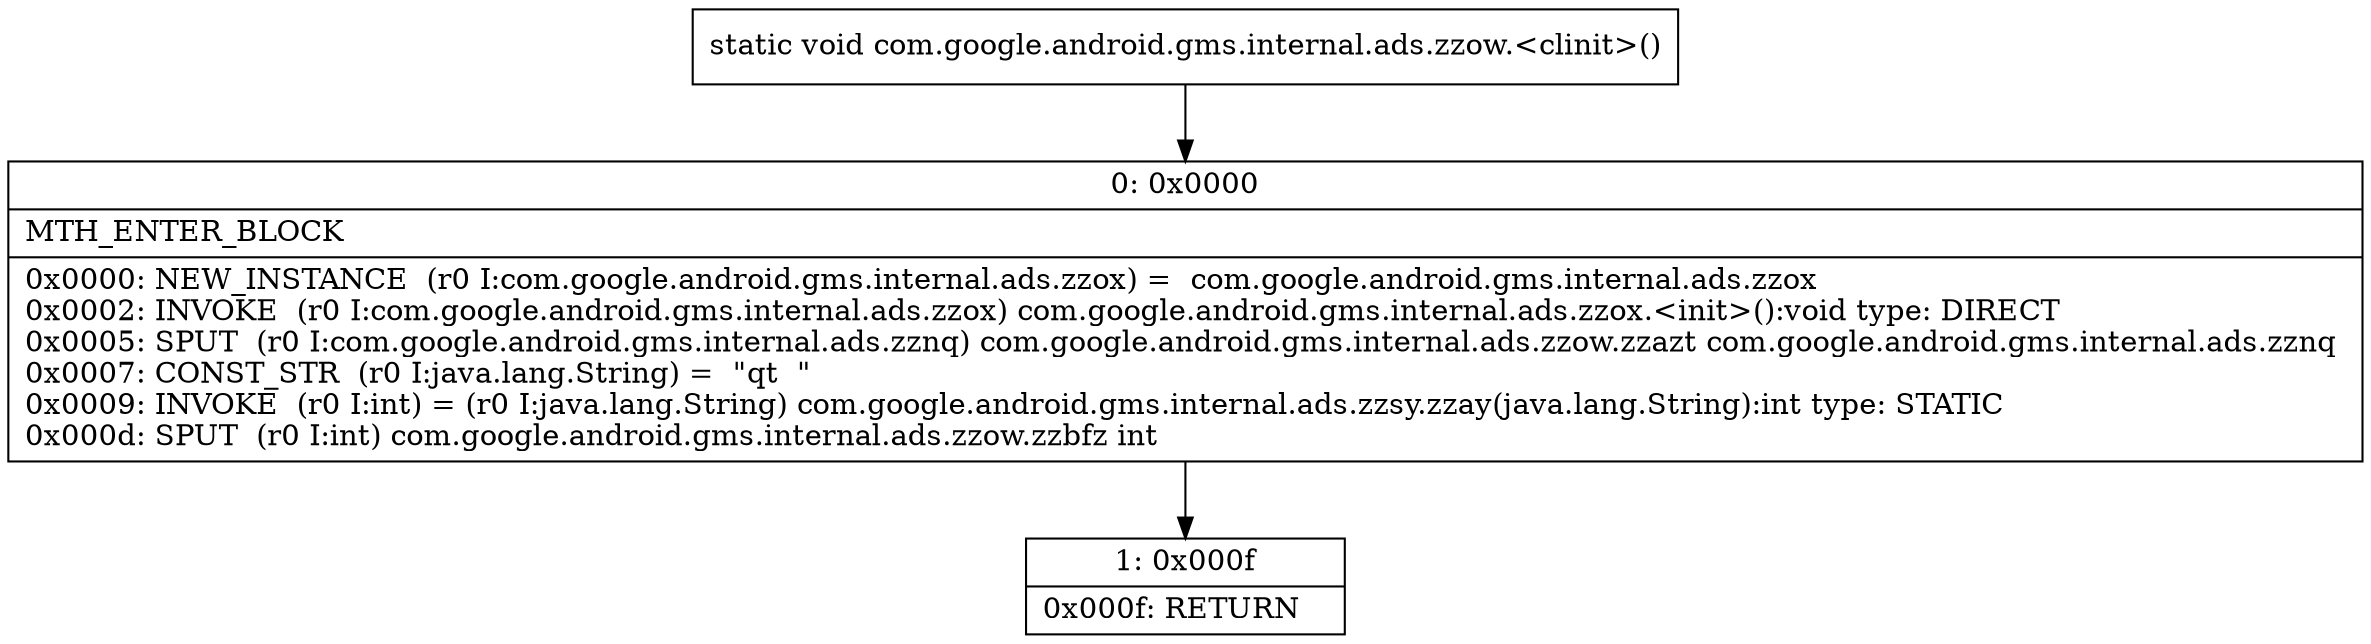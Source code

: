 digraph "CFG forcom.google.android.gms.internal.ads.zzow.\<clinit\>()V" {
Node_0 [shape=record,label="{0\:\ 0x0000|MTH_ENTER_BLOCK\l|0x0000: NEW_INSTANCE  (r0 I:com.google.android.gms.internal.ads.zzox) =  com.google.android.gms.internal.ads.zzox \l0x0002: INVOKE  (r0 I:com.google.android.gms.internal.ads.zzox) com.google.android.gms.internal.ads.zzox.\<init\>():void type: DIRECT \l0x0005: SPUT  (r0 I:com.google.android.gms.internal.ads.zznq) com.google.android.gms.internal.ads.zzow.zzazt com.google.android.gms.internal.ads.zznq \l0x0007: CONST_STR  (r0 I:java.lang.String) =  \"qt  \" \l0x0009: INVOKE  (r0 I:int) = (r0 I:java.lang.String) com.google.android.gms.internal.ads.zzsy.zzay(java.lang.String):int type: STATIC \l0x000d: SPUT  (r0 I:int) com.google.android.gms.internal.ads.zzow.zzbfz int \l}"];
Node_1 [shape=record,label="{1\:\ 0x000f|0x000f: RETURN   \l}"];
MethodNode[shape=record,label="{static void com.google.android.gms.internal.ads.zzow.\<clinit\>() }"];
MethodNode -> Node_0;
Node_0 -> Node_1;
}

